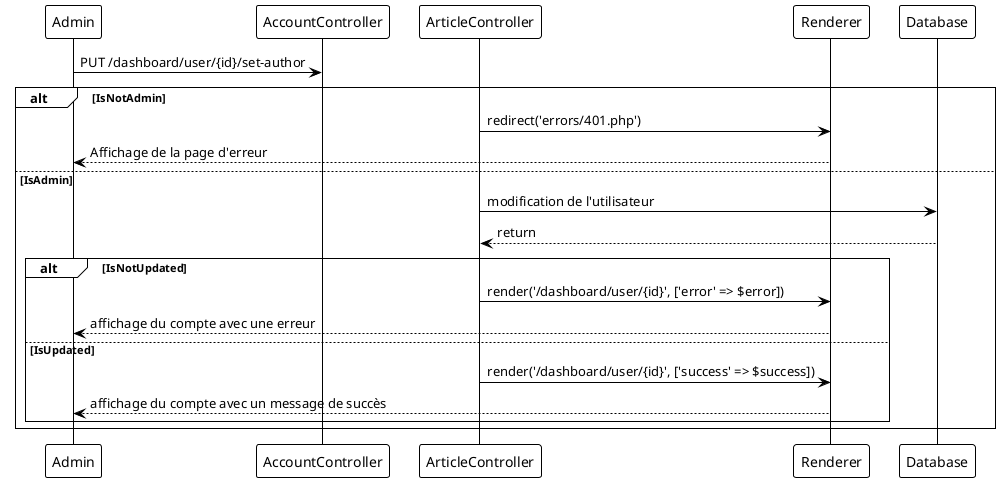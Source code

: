 @startuml

!theme plain

Person as "Admin" -> AccountController : PUT /dashboard/user/{id}/set-author

alt IsNotAdmin
    ArticleController -> Renderer : redirect('errors/401.php')
    Renderer --> Person : Affichage de la page d'erreur
else IsAdmin
    ArticleController -> Database : modification de l'utilisateur
    Database --> ArticleController : return

    alt IsNotUpdated
        ArticleController -> Renderer : render('/dashboard/user/{id}', ['error' => $error])
        Renderer --> Person : affichage du compte avec une erreur
    else IsUpdated
        ArticleController -> Renderer : render('/dashboard/user/{id}', ['success' => $success])
        Renderer --> Person : affichage du compte avec un message de succès
    end
end

@enduml